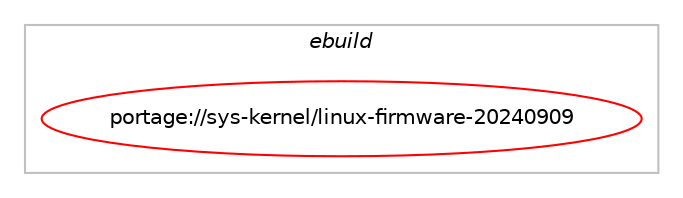 digraph prolog {

# *************
# Graph options
# *************

newrank=true;
concentrate=true;
compound=true;
graph [rankdir=LR,fontname=Helvetica,fontsize=10,ranksep=1.5];#, ranksep=2.5, nodesep=0.2];
edge  [arrowhead=vee];
node  [fontname=Helvetica,fontsize=10];

# **********
# The ebuild
# **********

subgraph cluster_leftcol {
color=gray;
label=<<i>ebuild</i>>;
id [label="portage://sys-kernel/linux-firmware-20240909", color=red, width=4, href="../sys-kernel/linux-firmware-20240909.svg"];
}

# ****************
# The dependencies
# ****************

subgraph cluster_midcol {
color=gray;
label=<<i>dependencies</i>>;
subgraph cluster_compile {
fillcolor="#eeeeee";
style=filled;
label=<<i>compile</i>>;
}
subgraph cluster_compileandrun {
fillcolor="#eeeeee";
style=filled;
label=<<i>compile and run</i>>;
}
subgraph cluster_run {
fillcolor="#eeeeee";
style=filled;
label=<<i>run</i>>;
# *** BEGIN UNKNOWN DEPENDENCY TYPE (TODO) ***
# id -> equal(use_conditional_group(negative,savedconfig,portage://sys-kernel/linux-firmware-20240909,[use_conditional_group(positive,redistributable,portage://sys-kernel/linux-firmware-20240909,[package_dependency(portage://sys-kernel/linux-firmware-20240909,run,weak,sys-firmware,alsa-firmware,none,[,,],[],[use(enable(alsa_cards_ca0132),none)]),package_dependency(portage://sys-kernel/linux-firmware-20240909,run,weak,sys-block,qla-fc-firmware,none,[,,],[],[]),package_dependency(portage://sys-kernel/linux-firmware-20240909,run,weak,sys-firmware,raspberrypi-wifi-ucode,none,[,,],[],[])]),use_conditional_group(positive,unknown-license,portage://sys-kernel/linux-firmware-20240909,[package_dependency(portage://sys-kernel/linux-firmware-20240909,run,weak,sys-firmware,alsa-firmware,none,[,,],[],[use(enable(alsa_cards_korg1212),none)]),package_dependency(portage://sys-kernel/linux-firmware-20240909,run,weak,sys-firmware,alsa-firmware,none,[,,],[],[use(enable(alsa_cards_maestro3),none)]),package_dependency(portage://sys-kernel/linux-firmware-20240909,run,weak,sys-firmware,alsa-firmware,none,[,,],[],[use(enable(alsa_cards_sb16),none)]),package_dependency(portage://sys-kernel/linux-firmware-20240909,run,weak,sys-firmware,alsa-firmware,none,[,,],[],[use(enable(alsa_cards_ymfpci),none)])])]))
# *** END UNKNOWN DEPENDENCY TYPE (TODO) ***

# *** BEGIN UNKNOWN DEPENDENCY TYPE (TODO) ***
# id -> equal(use_conditional_group(positive,dist-kernel,portage://sys-kernel/linux-firmware-20240909,[package_dependency(portage://sys-kernel/linux-firmware-20240909,run,no,virtual,dist-kernel,none,[,,],[],[])]))
# *** END UNKNOWN DEPENDENCY TYPE (TODO) ***

}
}

# **************
# The candidates
# **************

subgraph cluster_choices {
rank=same;
color=gray;
label=<<i>candidates</i>>;

}

}
